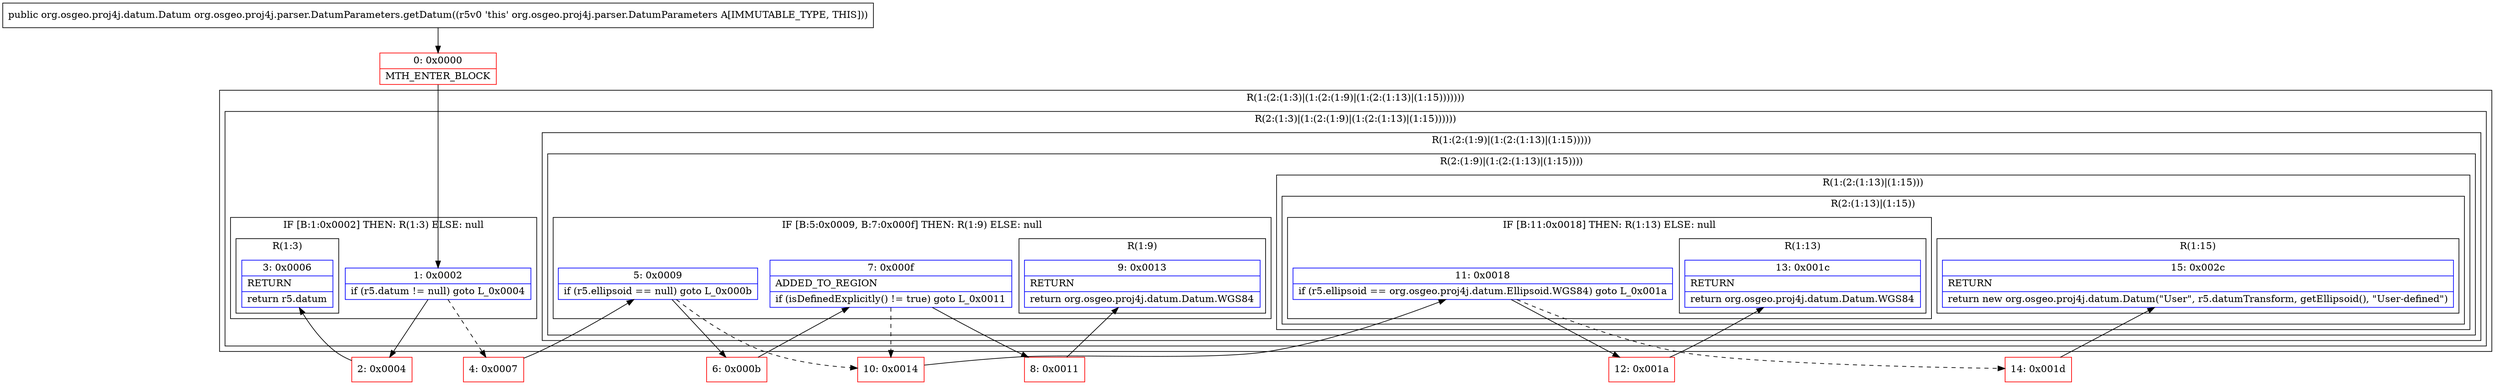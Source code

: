 digraph "CFG fororg.osgeo.proj4j.parser.DatumParameters.getDatum()Lorg\/osgeo\/proj4j\/datum\/Datum;" {
subgraph cluster_Region_467683156 {
label = "R(1:(2:(1:3)|(1:(2:(1:9)|(1:(2:(1:13)|(1:15)))))))";
node [shape=record,color=blue];
subgraph cluster_Region_1466458997 {
label = "R(2:(1:3)|(1:(2:(1:9)|(1:(2:(1:13)|(1:15))))))";
node [shape=record,color=blue];
subgraph cluster_IfRegion_334716181 {
label = "IF [B:1:0x0002] THEN: R(1:3) ELSE: null";
node [shape=record,color=blue];
Node_1 [shape=record,label="{1\:\ 0x0002|if (r5.datum != null) goto L_0x0004\l}"];
subgraph cluster_Region_777466891 {
label = "R(1:3)";
node [shape=record,color=blue];
Node_3 [shape=record,label="{3\:\ 0x0006|RETURN\l|return r5.datum\l}"];
}
}
subgraph cluster_Region_932449394 {
label = "R(1:(2:(1:9)|(1:(2:(1:13)|(1:15)))))";
node [shape=record,color=blue];
subgraph cluster_Region_594784830 {
label = "R(2:(1:9)|(1:(2:(1:13)|(1:15))))";
node [shape=record,color=blue];
subgraph cluster_IfRegion_719407280 {
label = "IF [B:5:0x0009, B:7:0x000f] THEN: R(1:9) ELSE: null";
node [shape=record,color=blue];
Node_5 [shape=record,label="{5\:\ 0x0009|if (r5.ellipsoid == null) goto L_0x000b\l}"];
Node_7 [shape=record,label="{7\:\ 0x000f|ADDED_TO_REGION\l|if (isDefinedExplicitly() != true) goto L_0x0011\l}"];
subgraph cluster_Region_1031919243 {
label = "R(1:9)";
node [shape=record,color=blue];
Node_9 [shape=record,label="{9\:\ 0x0013|RETURN\l|return org.osgeo.proj4j.datum.Datum.WGS84\l}"];
}
}
subgraph cluster_Region_719432405 {
label = "R(1:(2:(1:13)|(1:15)))";
node [shape=record,color=blue];
subgraph cluster_Region_339546101 {
label = "R(2:(1:13)|(1:15))";
node [shape=record,color=blue];
subgraph cluster_IfRegion_884564234 {
label = "IF [B:11:0x0018] THEN: R(1:13) ELSE: null";
node [shape=record,color=blue];
Node_11 [shape=record,label="{11\:\ 0x0018|if (r5.ellipsoid == org.osgeo.proj4j.datum.Ellipsoid.WGS84) goto L_0x001a\l}"];
subgraph cluster_Region_121625752 {
label = "R(1:13)";
node [shape=record,color=blue];
Node_13 [shape=record,label="{13\:\ 0x001c|RETURN\l|return org.osgeo.proj4j.datum.Datum.WGS84\l}"];
}
}
subgraph cluster_Region_548370856 {
label = "R(1:15)";
node [shape=record,color=blue];
Node_15 [shape=record,label="{15\:\ 0x002c|RETURN\l|return new org.osgeo.proj4j.datum.Datum(\"User\", r5.datumTransform, getEllipsoid(), \"User\-defined\")\l}"];
}
}
}
}
}
}
}
Node_0 [shape=record,color=red,label="{0\:\ 0x0000|MTH_ENTER_BLOCK\l}"];
Node_2 [shape=record,color=red,label="{2\:\ 0x0004}"];
Node_4 [shape=record,color=red,label="{4\:\ 0x0007}"];
Node_6 [shape=record,color=red,label="{6\:\ 0x000b}"];
Node_8 [shape=record,color=red,label="{8\:\ 0x0011}"];
Node_10 [shape=record,color=red,label="{10\:\ 0x0014}"];
Node_12 [shape=record,color=red,label="{12\:\ 0x001a}"];
Node_14 [shape=record,color=red,label="{14\:\ 0x001d}"];
MethodNode[shape=record,label="{public org.osgeo.proj4j.datum.Datum org.osgeo.proj4j.parser.DatumParameters.getDatum((r5v0 'this' org.osgeo.proj4j.parser.DatumParameters A[IMMUTABLE_TYPE, THIS])) }"];
MethodNode -> Node_0;
Node_1 -> Node_2;
Node_1 -> Node_4[style=dashed];
Node_5 -> Node_6;
Node_5 -> Node_10[style=dashed];
Node_7 -> Node_8;
Node_7 -> Node_10[style=dashed];
Node_11 -> Node_12;
Node_11 -> Node_14[style=dashed];
Node_0 -> Node_1;
Node_2 -> Node_3;
Node_4 -> Node_5;
Node_6 -> Node_7;
Node_8 -> Node_9;
Node_10 -> Node_11;
Node_12 -> Node_13;
Node_14 -> Node_15;
}

